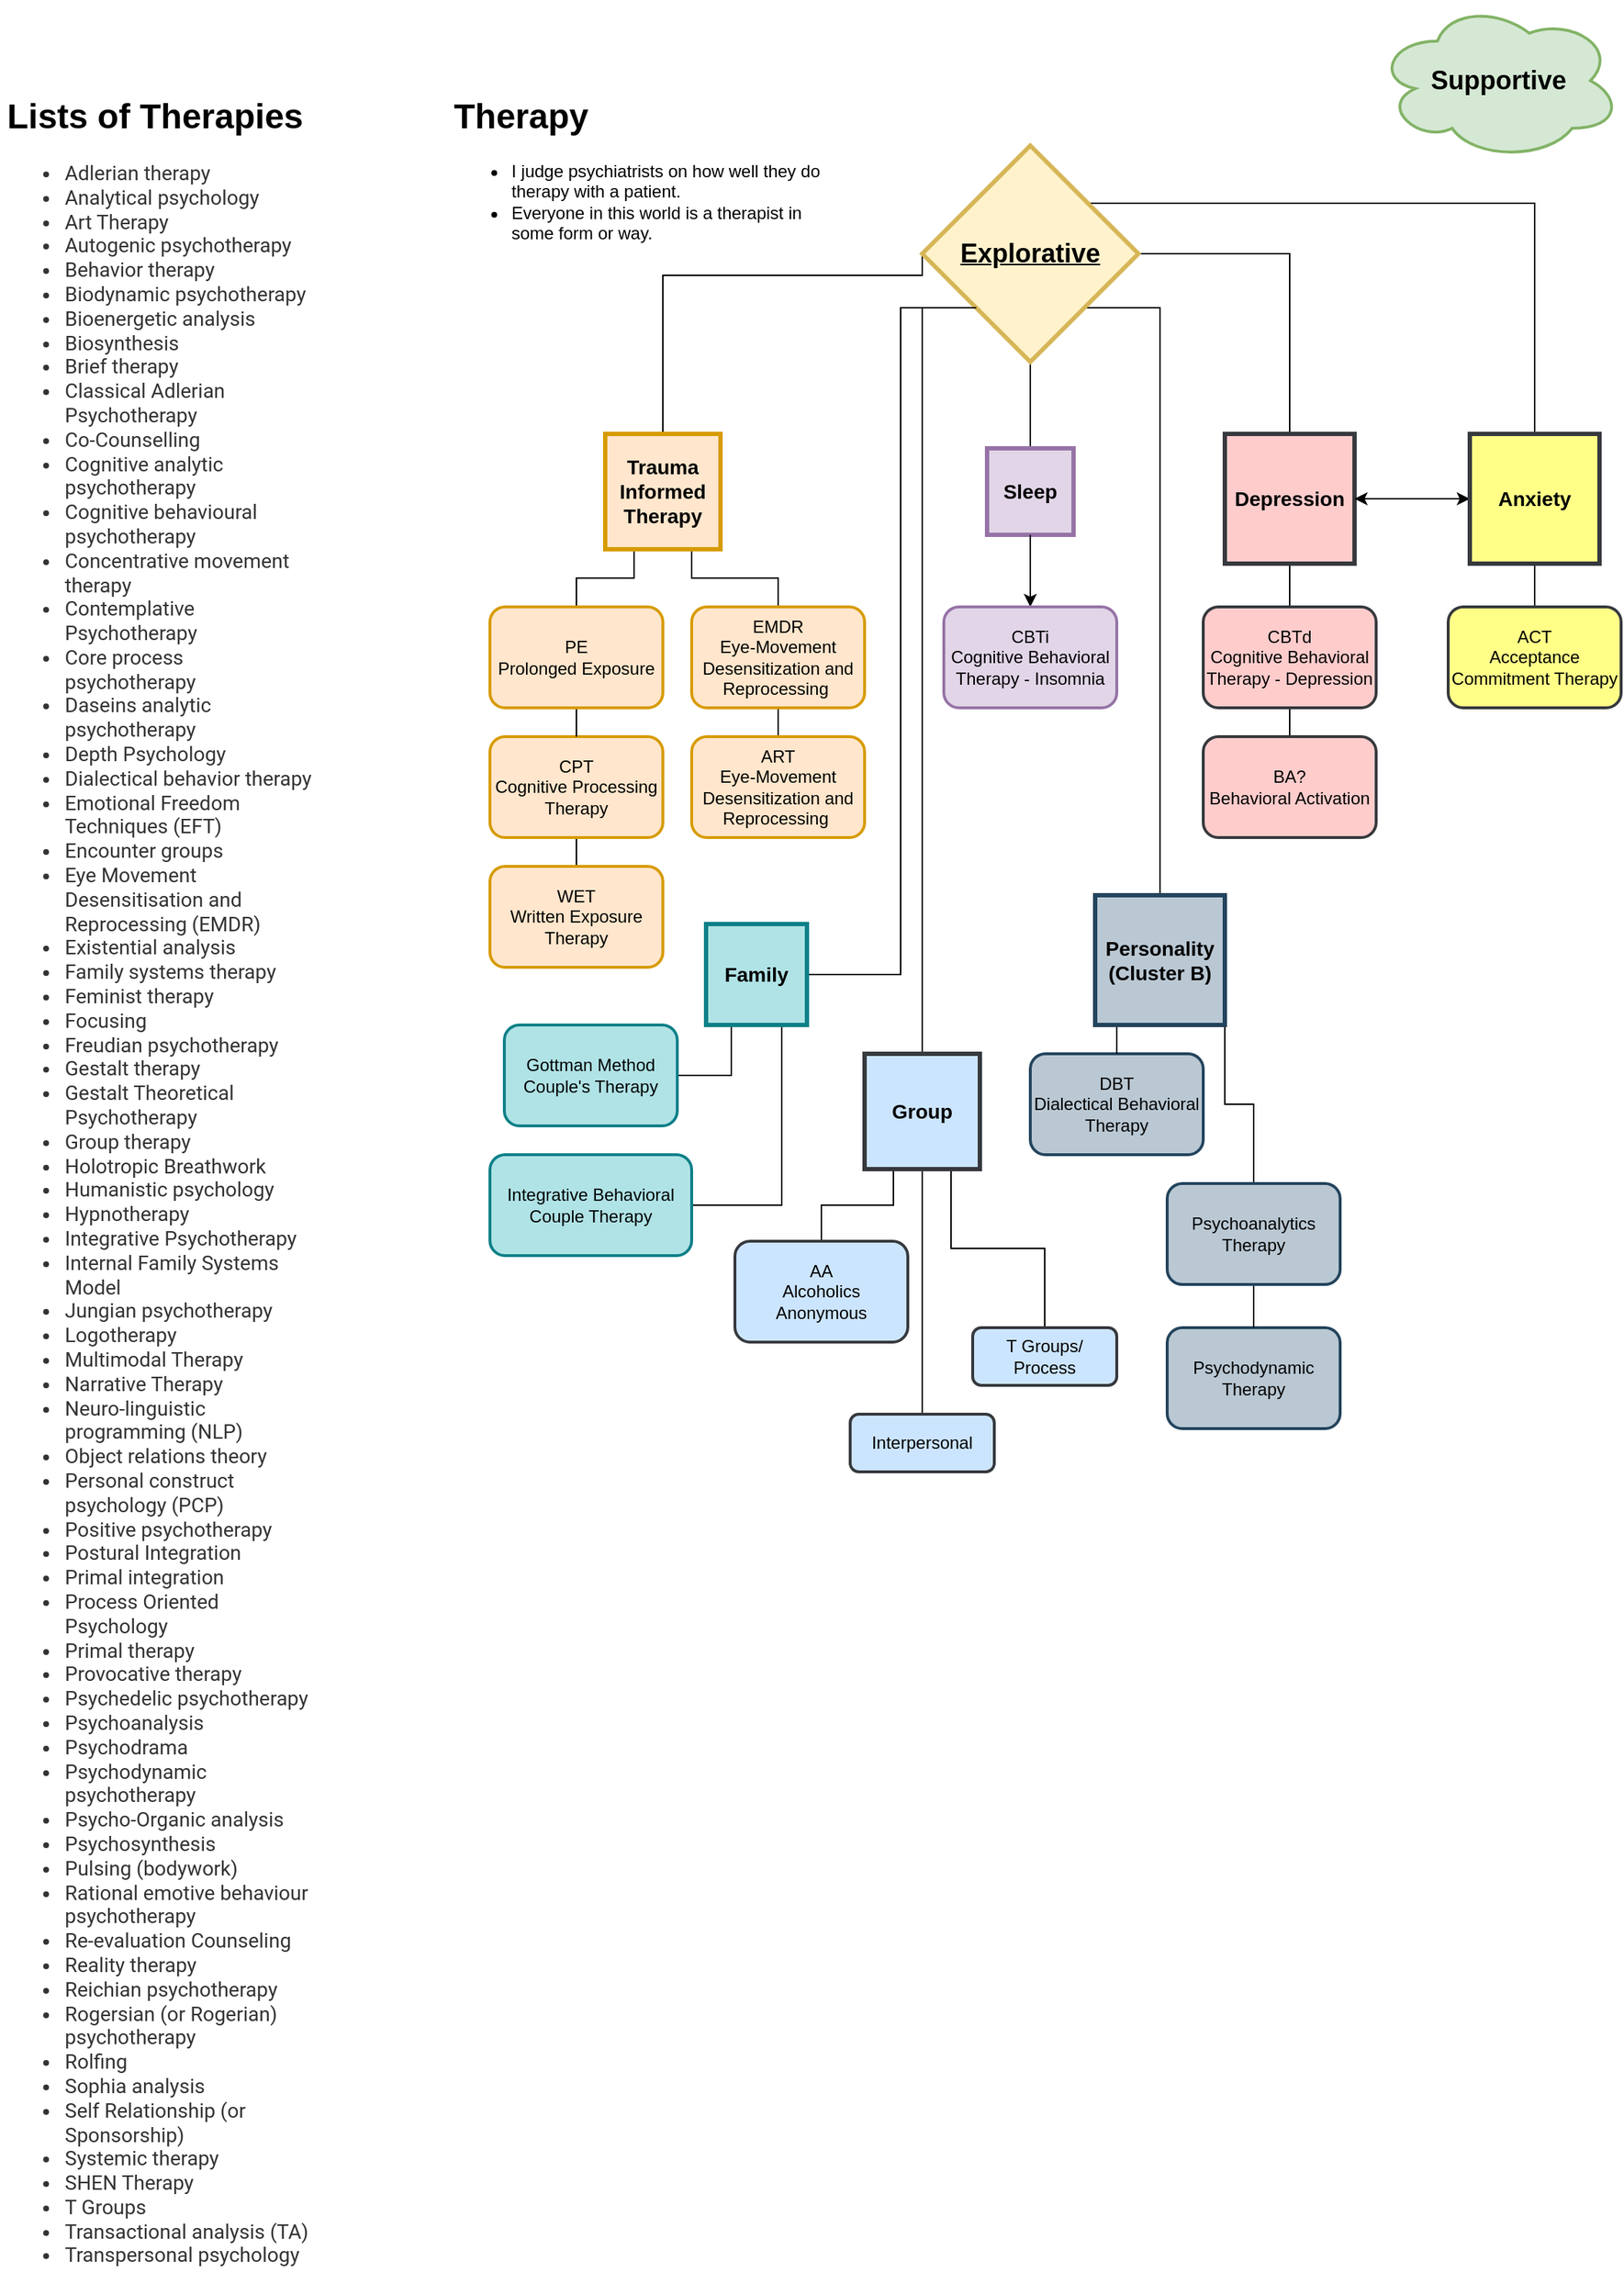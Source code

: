 <mxfile version="16.5.6" type="github">
  <diagram id="gY-3Wkkz0-fv9Eq6Wcdv" name="Page-1">
    <mxGraphModel dx="1945" dy="1714" grid="1" gridSize="10" guides="1" tooltips="1" connect="1" arrows="1" fold="1" page="1" pageScale="1" pageWidth="850" pageHeight="1100" math="0" shadow="0">
      <root>
        <mxCell id="0" />
        <mxCell id="1" parent="0" />
        <mxCell id="maHm7uyf_X9rZUe_-h6N-1" value="&lt;h1&gt;Therapy&lt;/h1&gt;&lt;div&gt;&lt;ul&gt;&lt;li&gt;I judge psychiatrists on how well they do therapy with a patient.&lt;/li&gt;&lt;li&gt;Everyone in this world is a therapist in some form or way.&lt;/li&gt;&lt;/ul&gt;&lt;/div&gt;" style="text;html=1;strokeColor=none;fillColor=none;spacing=5;spacingTop=-20;whiteSpace=wrap;overflow=hidden;rounded=0;" parent="1" vertex="1">
          <mxGeometry width="270" height="120" as="geometry" />
        </mxCell>
        <mxCell id="maHm7uyf_X9rZUe_-h6N-19" style="edgeStyle=orthogonalEdgeStyle;rounded=0;orthogonalLoop=1;jettySize=auto;html=1;exitX=0;exitY=0.5;exitDx=0;exitDy=0;entryX=0.5;entryY=0;entryDx=0;entryDy=0;fontSize=12;endArrow=none;endFill=0;" parent="1" source="maHm7uyf_X9rZUe_-h6N-3" target="maHm7uyf_X9rZUe_-h6N-4" edge="1">
          <mxGeometry relative="1" as="geometry">
            <Array as="points">
              <mxPoint x="330" y="130" />
              <mxPoint x="150" y="130" />
            </Array>
          </mxGeometry>
        </mxCell>
        <mxCell id="maHm7uyf_X9rZUe_-h6N-20" style="edgeStyle=orthogonalEdgeStyle;rounded=0;orthogonalLoop=1;jettySize=auto;html=1;exitX=0.5;exitY=1;exitDx=0;exitDy=0;fontSize=12;endArrow=none;endFill=0;" parent="1" source="maHm7uyf_X9rZUe_-h6N-3" target="maHm7uyf_X9rZUe_-h6N-13" edge="1">
          <mxGeometry relative="1" as="geometry" />
        </mxCell>
        <mxCell id="maHm7uyf_X9rZUe_-h6N-21" style="edgeStyle=orthogonalEdgeStyle;rounded=0;orthogonalLoop=1;jettySize=auto;html=1;exitX=1;exitY=0.5;exitDx=0;exitDy=0;entryX=0.5;entryY=0;entryDx=0;entryDy=0;fontSize=12;endArrow=none;endFill=0;" parent="1" source="maHm7uyf_X9rZUe_-h6N-3" target="maHm7uyf_X9rZUe_-h6N-15" edge="1">
          <mxGeometry relative="1" as="geometry" />
        </mxCell>
        <mxCell id="maHm7uyf_X9rZUe_-h6N-22" style="edgeStyle=orthogonalEdgeStyle;rounded=0;orthogonalLoop=1;jettySize=auto;html=1;exitX=1;exitY=0;exitDx=0;exitDy=0;fontSize=12;endArrow=none;endFill=0;" parent="1" source="maHm7uyf_X9rZUe_-h6N-3" target="maHm7uyf_X9rZUe_-h6N-16" edge="1">
          <mxGeometry relative="1" as="geometry">
            <Array as="points">
              <mxPoint x="443" y="80" />
              <mxPoint x="755" y="80" />
            </Array>
          </mxGeometry>
        </mxCell>
        <mxCell id="maHm7uyf_X9rZUe_-h6N-46" style="edgeStyle=orthogonalEdgeStyle;rounded=0;orthogonalLoop=1;jettySize=auto;html=1;exitX=0;exitY=1;exitDx=0;exitDy=0;entryX=1;entryY=0.5;entryDx=0;entryDy=0;fontSize=12;endArrow=none;endFill=0;" parent="1" source="maHm7uyf_X9rZUe_-h6N-3" target="maHm7uyf_X9rZUe_-h6N-42" edge="1">
          <mxGeometry relative="1" as="geometry">
            <Array as="points">
              <mxPoint x="315" y="153" />
              <mxPoint x="315" y="615" />
            </Array>
          </mxGeometry>
        </mxCell>
        <mxCell id="maHm7uyf_X9rZUe_-h6N-47" style="edgeStyle=orthogonalEdgeStyle;rounded=0;orthogonalLoop=1;jettySize=auto;html=1;exitX=1;exitY=1;exitDx=0;exitDy=0;entryX=0.5;entryY=0;entryDx=0;entryDy=0;fontSize=12;endArrow=none;endFill=0;" parent="1" source="maHm7uyf_X9rZUe_-h6N-3" target="maHm7uyf_X9rZUe_-h6N-45" edge="1">
          <mxGeometry relative="1" as="geometry">
            <Array as="points">
              <mxPoint x="495" y="153" />
            </Array>
          </mxGeometry>
        </mxCell>
        <mxCell id="maHm7uyf_X9rZUe_-h6N-3" value="Explorative" style="rhombus;whiteSpace=wrap;html=1;fillColor=#fff2cc;strokeColor=#d6b656;strokeWidth=3;fontSize=18;fontStyle=5" parent="1" vertex="1">
          <mxGeometry x="330" y="40" width="150" height="150" as="geometry" />
        </mxCell>
        <mxCell id="maHm7uyf_X9rZUe_-h6N-30" style="edgeStyle=orthogonalEdgeStyle;rounded=0;orthogonalLoop=1;jettySize=auto;html=1;exitX=0.25;exitY=1;exitDx=0;exitDy=0;entryX=0.5;entryY=0;entryDx=0;entryDy=0;fontSize=12;endArrow=none;endFill=0;" parent="1" source="maHm7uyf_X9rZUe_-h6N-4" target="maHm7uyf_X9rZUe_-h6N-9" edge="1">
          <mxGeometry relative="1" as="geometry" />
        </mxCell>
        <mxCell id="maHm7uyf_X9rZUe_-h6N-33" style="edgeStyle=orthogonalEdgeStyle;rounded=0;orthogonalLoop=1;jettySize=auto;html=1;exitX=0.75;exitY=1;exitDx=0;exitDy=0;entryX=0.5;entryY=0;entryDx=0;entryDy=0;fontSize=12;endArrow=none;endFill=0;" parent="1" source="maHm7uyf_X9rZUe_-h6N-4" target="maHm7uyf_X9rZUe_-h6N-10" edge="1">
          <mxGeometry relative="1" as="geometry" />
        </mxCell>
        <mxCell id="maHm7uyf_X9rZUe_-h6N-4" value="Trauma Informed Therapy" style="whiteSpace=wrap;html=1;aspect=fixed;rounded=0;fontSize=14;strokeWidth=3;fontStyle=1;fillColor=#ffe6cc;strokeColor=#d79b00;" parent="1" vertex="1">
          <mxGeometry x="110" y="240" width="80" height="80" as="geometry" />
        </mxCell>
        <mxCell id="maHm7uyf_X9rZUe_-h6N-32" style="edgeStyle=orthogonalEdgeStyle;rounded=0;orthogonalLoop=1;jettySize=auto;html=1;exitX=0.5;exitY=1;exitDx=0;exitDy=0;entryX=0.5;entryY=0;entryDx=0;entryDy=0;fontSize=12;endArrow=none;endFill=0;" parent="1" source="maHm7uyf_X9rZUe_-h6N-8" target="maHm7uyf_X9rZUe_-h6N-12" edge="1">
          <mxGeometry relative="1" as="geometry" />
        </mxCell>
        <mxCell id="maHm7uyf_X9rZUe_-h6N-8" value="CPT&lt;br&gt;Cognitive Processing Therapy" style="rounded=1;whiteSpace=wrap;html=1;fontSize=12;strokeWidth=2;fillColor=#ffe6cc;strokeColor=#d79b00;" parent="1" vertex="1">
          <mxGeometry x="30" y="450" width="120" height="70" as="geometry" />
        </mxCell>
        <mxCell id="maHm7uyf_X9rZUe_-h6N-31" style="edgeStyle=orthogonalEdgeStyle;rounded=0;orthogonalLoop=1;jettySize=auto;html=1;exitX=0.5;exitY=1;exitDx=0;exitDy=0;entryX=0.5;entryY=0;entryDx=0;entryDy=0;fontSize=12;endArrow=none;endFill=0;" parent="1" source="maHm7uyf_X9rZUe_-h6N-9" target="maHm7uyf_X9rZUe_-h6N-8" edge="1">
          <mxGeometry relative="1" as="geometry" />
        </mxCell>
        <mxCell id="maHm7uyf_X9rZUe_-h6N-9" value="PE&lt;br&gt;Prolonged Exposure" style="rounded=1;whiteSpace=wrap;html=1;fontSize=12;strokeWidth=2;fillColor=#ffe6cc;strokeColor=#d79b00;" parent="1" vertex="1">
          <mxGeometry x="30" y="360" width="120" height="70" as="geometry" />
        </mxCell>
        <mxCell id="maHm7uyf_X9rZUe_-h6N-34" style="edgeStyle=orthogonalEdgeStyle;rounded=0;orthogonalLoop=1;jettySize=auto;html=1;exitX=0.5;exitY=1;exitDx=0;exitDy=0;entryX=0.5;entryY=0;entryDx=0;entryDy=0;fontSize=12;endArrow=none;endFill=0;" parent="1" source="maHm7uyf_X9rZUe_-h6N-10" target="maHm7uyf_X9rZUe_-h6N-11" edge="1">
          <mxGeometry relative="1" as="geometry" />
        </mxCell>
        <mxCell id="maHm7uyf_X9rZUe_-h6N-10" value="EMDR&lt;br&gt;Eye-Movement Desensitization and Reprocessing&amp;nbsp;" style="rounded=1;whiteSpace=wrap;html=1;fontSize=12;strokeWidth=2;fillColor=#ffe6cc;strokeColor=#d79b00;" parent="1" vertex="1">
          <mxGeometry x="170" y="360" width="120" height="70" as="geometry" />
        </mxCell>
        <mxCell id="maHm7uyf_X9rZUe_-h6N-11" value="ART&lt;br&gt;Eye-Movement Desensitization and Reprocessing&amp;nbsp;" style="rounded=1;whiteSpace=wrap;html=1;fontSize=12;strokeWidth=2;fillColor=#ffe6cc;strokeColor=#d79b00;" parent="1" vertex="1">
          <mxGeometry x="170" y="450" width="120" height="70" as="geometry" />
        </mxCell>
        <mxCell id="maHm7uyf_X9rZUe_-h6N-12" value="WET&lt;br&gt;Written Exposure Therapy" style="rounded=1;whiteSpace=wrap;html=1;fontSize=12;strokeWidth=2;fillColor=#ffe6cc;strokeColor=#d79b00;" parent="1" vertex="1">
          <mxGeometry x="30" y="540" width="120" height="70" as="geometry" />
        </mxCell>
        <mxCell id="maHm7uyf_X9rZUe_-h6N-28" style="edgeStyle=orthogonalEdgeStyle;rounded=0;orthogonalLoop=1;jettySize=auto;html=1;fontSize=12;" parent="1" source="maHm7uyf_X9rZUe_-h6N-13" target="maHm7uyf_X9rZUe_-h6N-14" edge="1">
          <mxGeometry relative="1" as="geometry" />
        </mxCell>
        <mxCell id="maHm7uyf_X9rZUe_-h6N-13" value="Sleep" style="whiteSpace=wrap;html=1;aspect=fixed;rounded=0;fontSize=14;strokeWidth=3;fontStyle=1;fillColor=#e1d5e7;strokeColor=#9673a6;" parent="1" vertex="1">
          <mxGeometry x="375" y="250" width="60" height="60" as="geometry" />
        </mxCell>
        <mxCell id="maHm7uyf_X9rZUe_-h6N-53" value="" style="edgeStyle=orthogonalEdgeStyle;rounded=0;orthogonalLoop=1;jettySize=auto;html=1;fontSize=12;endArrow=none;endFill=0;" parent="1" source="maHm7uyf_X9rZUe_-h6N-14" target="maHm7uyf_X9rZUe_-h6N-13" edge="1">
          <mxGeometry relative="1" as="geometry" />
        </mxCell>
        <mxCell id="maHm7uyf_X9rZUe_-h6N-14" value="CBTi&lt;br&gt;Cognitive Behavioral Therapy - Insomnia" style="rounded=1;whiteSpace=wrap;html=1;fontSize=12;strokeWidth=2;fillColor=#e1d5e7;strokeColor=#9673a6;" parent="1" vertex="1">
          <mxGeometry x="345" y="360" width="120" height="70" as="geometry" />
        </mxCell>
        <mxCell id="maHm7uyf_X9rZUe_-h6N-24" style="edgeStyle=orthogonalEdgeStyle;rounded=0;orthogonalLoop=1;jettySize=auto;html=1;entryX=0;entryY=0.5;entryDx=0;entryDy=0;fontSize=12;" parent="1" source="maHm7uyf_X9rZUe_-h6N-15" target="maHm7uyf_X9rZUe_-h6N-16" edge="1">
          <mxGeometry relative="1" as="geometry">
            <Array as="points">
              <mxPoint x="680" y="285" />
              <mxPoint x="680" y="285" />
            </Array>
          </mxGeometry>
        </mxCell>
        <mxCell id="maHm7uyf_X9rZUe_-h6N-39" style="edgeStyle=orthogonalEdgeStyle;rounded=0;orthogonalLoop=1;jettySize=auto;html=1;exitX=0.5;exitY=1;exitDx=0;exitDy=0;entryX=0.5;entryY=0;entryDx=0;entryDy=0;fontSize=12;endArrow=none;endFill=0;" parent="1" source="maHm7uyf_X9rZUe_-h6N-15" target="maHm7uyf_X9rZUe_-h6N-17" edge="1">
          <mxGeometry relative="1" as="geometry" />
        </mxCell>
        <mxCell id="maHm7uyf_X9rZUe_-h6N-15" value="Depression" style="whiteSpace=wrap;html=1;aspect=fixed;rounded=0;fontSize=14;strokeWidth=3;fontStyle=1;fillColor=#ffcccc;strokeColor=#36393d;" parent="1" vertex="1">
          <mxGeometry x="540" y="240" width="90" height="90" as="geometry" />
        </mxCell>
        <mxCell id="maHm7uyf_X9rZUe_-h6N-26" style="edgeStyle=orthogonalEdgeStyle;rounded=0;orthogonalLoop=1;jettySize=auto;html=1;fontSize=12;" parent="1" source="maHm7uyf_X9rZUe_-h6N-16" target="maHm7uyf_X9rZUe_-h6N-15" edge="1">
          <mxGeometry relative="1" as="geometry" />
        </mxCell>
        <mxCell id="maHm7uyf_X9rZUe_-h6N-38" style="edgeStyle=orthogonalEdgeStyle;rounded=0;orthogonalLoop=1;jettySize=auto;html=1;exitX=0.5;exitY=1;exitDx=0;exitDy=0;entryX=0.5;entryY=0;entryDx=0;entryDy=0;fontSize=12;endArrow=none;endFill=0;" parent="1" source="maHm7uyf_X9rZUe_-h6N-16" target="maHm7uyf_X9rZUe_-h6N-23" edge="1">
          <mxGeometry relative="1" as="geometry" />
        </mxCell>
        <mxCell id="maHm7uyf_X9rZUe_-h6N-16" value="Anxiety" style="whiteSpace=wrap;html=1;aspect=fixed;rounded=0;fontSize=14;strokeWidth=3;fontStyle=1;fillColor=#ffff88;strokeColor=#36393d;" parent="1" vertex="1">
          <mxGeometry x="710" y="240" width="90" height="90" as="geometry" />
        </mxCell>
        <mxCell id="maHm7uyf_X9rZUe_-h6N-40" style="edgeStyle=orthogonalEdgeStyle;rounded=0;orthogonalLoop=1;jettySize=auto;html=1;exitX=0.5;exitY=1;exitDx=0;exitDy=0;fontSize=12;endArrow=none;endFill=0;" parent="1" source="maHm7uyf_X9rZUe_-h6N-17" target="maHm7uyf_X9rZUe_-h6N-36" edge="1">
          <mxGeometry relative="1" as="geometry" />
        </mxCell>
        <mxCell id="maHm7uyf_X9rZUe_-h6N-17" value="CBTd&lt;br&gt;Cognitive Behavioral Therapy - Depression" style="rounded=1;whiteSpace=wrap;html=1;fontSize=12;strokeWidth=2;fillColor=#ffcccc;strokeColor=#36393d;" parent="1" vertex="1">
          <mxGeometry x="525" y="360" width="120" height="70" as="geometry" />
        </mxCell>
        <mxCell id="maHm7uyf_X9rZUe_-h6N-18" value="&lt;span style=&quot;font-size: 18px ; font-weight: 700&quot;&gt;Supportive&lt;/span&gt;" style="ellipse;shape=cloud;whiteSpace=wrap;html=1;rounded=0;fontSize=12;strokeWidth=2;fillColor=#d5e8d4;strokeColor=#82b366;" parent="1" vertex="1">
          <mxGeometry x="645" y="-60" width="170" height="110" as="geometry" />
        </mxCell>
        <mxCell id="maHm7uyf_X9rZUe_-h6N-23" value="ACT&lt;br&gt;Acceptance Commitment Therapy" style="rounded=1;whiteSpace=wrap;html=1;fontSize=12;strokeWidth=2;fillColor=#ffff88;strokeColor=#36393d;" parent="1" vertex="1">
          <mxGeometry x="695" y="360" width="120" height="70" as="geometry" />
        </mxCell>
        <mxCell id="maHm7uyf_X9rZUe_-h6N-35" value="DBT&lt;br&gt;Dialectical Behavioral Therapy" style="rounded=1;whiteSpace=wrap;html=1;fontSize=12;strokeWidth=2;fillColor=#bac8d3;strokeColor=#23445d;" parent="1" vertex="1">
          <mxGeometry x="405" y="670" width="120" height="70" as="geometry" />
        </mxCell>
        <mxCell id="maHm7uyf_X9rZUe_-h6N-36" value="BA?&lt;br&gt;Behavioral Activation" style="rounded=1;whiteSpace=wrap;html=1;fontSize=12;strokeWidth=2;fillColor=#ffcccc;strokeColor=#36393d;" parent="1" vertex="1">
          <mxGeometry x="525" y="450" width="120" height="70" as="geometry" />
        </mxCell>
        <mxCell id="maHm7uyf_X9rZUe_-h6N-50" style="edgeStyle=orthogonalEdgeStyle;rounded=0;orthogonalLoop=1;jettySize=auto;html=1;exitX=0.25;exitY=1;exitDx=0;exitDy=0;entryX=1;entryY=0.5;entryDx=0;entryDy=0;fontSize=12;endArrow=none;endFill=0;" parent="1" source="maHm7uyf_X9rZUe_-h6N-42" target="maHm7uyf_X9rZUe_-h6N-43" edge="1">
          <mxGeometry relative="1" as="geometry" />
        </mxCell>
        <mxCell id="maHm7uyf_X9rZUe_-h6N-51" style="edgeStyle=orthogonalEdgeStyle;rounded=0;orthogonalLoop=1;jettySize=auto;html=1;exitX=0.75;exitY=1;exitDx=0;exitDy=0;entryX=1;entryY=0.5;entryDx=0;entryDy=0;fontSize=12;endArrow=none;endFill=0;" parent="1" source="maHm7uyf_X9rZUe_-h6N-42" target="maHm7uyf_X9rZUe_-h6N-49" edge="1">
          <mxGeometry relative="1" as="geometry" />
        </mxCell>
        <mxCell id="maHm7uyf_X9rZUe_-h6N-42" value="Family" style="whiteSpace=wrap;html=1;aspect=fixed;rounded=0;fontSize=14;strokeWidth=3;fontStyle=1;fillColor=#b0e3e6;strokeColor=#0e8088;" parent="1" vertex="1">
          <mxGeometry x="180" y="580" width="70" height="70" as="geometry" />
        </mxCell>
        <mxCell id="maHm7uyf_X9rZUe_-h6N-43" value="Gottman Method Couple&#39;s Therapy" style="rounded=1;whiteSpace=wrap;html=1;fontSize=12;strokeWidth=2;fillColor=#b0e3e6;strokeColor=#0e8088;" parent="1" vertex="1">
          <mxGeometry x="40" y="650" width="120" height="70" as="geometry" />
        </mxCell>
        <mxCell id="maHm7uyf_X9rZUe_-h6N-52" style="edgeStyle=orthogonalEdgeStyle;rounded=0;orthogonalLoop=1;jettySize=auto;html=1;entryX=0;entryY=1;entryDx=0;entryDy=0;fontSize=12;endArrow=none;endFill=0;" parent="1" source="maHm7uyf_X9rZUe_-h6N-44" target="maHm7uyf_X9rZUe_-h6N-3" edge="1">
          <mxGeometry relative="1" as="geometry">
            <Array as="points">
              <mxPoint x="330" y="153" />
            </Array>
          </mxGeometry>
        </mxCell>
        <mxCell id="maHm7uyf_X9rZUe_-h6N-58" style="edgeStyle=orthogonalEdgeStyle;rounded=0;orthogonalLoop=1;jettySize=auto;html=1;exitX=0.25;exitY=1;exitDx=0;exitDy=0;entryX=0.5;entryY=0;entryDx=0;entryDy=0;fontSize=12;endArrow=none;endFill=0;" parent="1" source="maHm7uyf_X9rZUe_-h6N-44" target="maHm7uyf_X9rZUe_-h6N-56" edge="1">
          <mxGeometry relative="1" as="geometry" />
        </mxCell>
        <mxCell id="maHm7uyf_X9rZUe_-h6N-59" style="edgeStyle=orthogonalEdgeStyle;rounded=0;orthogonalLoop=1;jettySize=auto;html=1;entryX=0.5;entryY=0;entryDx=0;entryDy=0;fontSize=12;endArrow=none;endFill=0;" parent="1" source="maHm7uyf_X9rZUe_-h6N-44" target="maHm7uyf_X9rZUe_-h6N-57" edge="1">
          <mxGeometry relative="1" as="geometry" />
        </mxCell>
        <mxCell id="maHm7uyf_X9rZUe_-h6N-61" style="edgeStyle=orthogonalEdgeStyle;rounded=0;orthogonalLoop=1;jettySize=auto;html=1;exitX=0.75;exitY=1;exitDx=0;exitDy=0;entryX=0.5;entryY=0;entryDx=0;entryDy=0;fontSize=12;endArrow=none;endFill=0;" parent="1" source="maHm7uyf_X9rZUe_-h6N-44" target="maHm7uyf_X9rZUe_-h6N-60" edge="1">
          <mxGeometry relative="1" as="geometry" />
        </mxCell>
        <mxCell id="maHm7uyf_X9rZUe_-h6N-44" value="Group" style="whiteSpace=wrap;html=1;aspect=fixed;rounded=0;fontSize=14;strokeWidth=3;fontStyle=1;fillColor=#cce5ff;strokeColor=#36393d;" parent="1" vertex="1">
          <mxGeometry x="290" y="670" width="80" height="80" as="geometry" />
        </mxCell>
        <mxCell id="maHm7uyf_X9rZUe_-h6N-48" style="edgeStyle=orthogonalEdgeStyle;rounded=0;orthogonalLoop=1;jettySize=auto;html=1;exitX=0.5;exitY=1;exitDx=0;exitDy=0;entryX=0.5;entryY=0;entryDx=0;entryDy=0;fontSize=12;endArrow=none;endFill=0;" parent="1" source="maHm7uyf_X9rZUe_-h6N-45" target="maHm7uyf_X9rZUe_-h6N-35" edge="1">
          <mxGeometry relative="1" as="geometry" />
        </mxCell>
        <mxCell id="YQf44TG6ToDNwpZIM07w-4" style="edgeStyle=orthogonalEdgeStyle;rounded=0;orthogonalLoop=1;jettySize=auto;html=1;exitX=1;exitY=1;exitDx=0;exitDy=0;entryX=0.5;entryY=0;entryDx=0;entryDy=0;fontSize=12;endArrow=none;endFill=0;" edge="1" parent="1" source="maHm7uyf_X9rZUe_-h6N-45" target="YQf44TG6ToDNwpZIM07w-3">
          <mxGeometry relative="1" as="geometry" />
        </mxCell>
        <mxCell id="maHm7uyf_X9rZUe_-h6N-45" value="Personality (Cluster B)" style="whiteSpace=wrap;html=1;aspect=fixed;rounded=0;fontSize=14;strokeWidth=3;fontStyle=1;fillColor=#bac8d3;strokeColor=#23445d;" parent="1" vertex="1">
          <mxGeometry x="450" y="560" width="90" height="90" as="geometry" />
        </mxCell>
        <mxCell id="maHm7uyf_X9rZUe_-h6N-49" value="Integrative Behavioral Couple Therapy" style="rounded=1;whiteSpace=wrap;html=1;fontSize=12;strokeWidth=2;fillColor=#b0e3e6;strokeColor=#0e8088;" parent="1" vertex="1">
          <mxGeometry x="30" y="740" width="140" height="70" as="geometry" />
        </mxCell>
        <mxCell id="maHm7uyf_X9rZUe_-h6N-56" value="AA&lt;br&gt;Alcoholics Anonymous" style="rounded=1;whiteSpace=wrap;html=1;fontSize=12;strokeWidth=2;fillColor=#cce5ff;strokeColor=#36393d;" parent="1" vertex="1">
          <mxGeometry x="200" y="800" width="120" height="70" as="geometry" />
        </mxCell>
        <mxCell id="maHm7uyf_X9rZUe_-h6N-57" value="Interpersonal" style="rounded=1;whiteSpace=wrap;html=1;fontSize=12;strokeWidth=2;fillColor=#cce5ff;strokeColor=#36393d;" parent="1" vertex="1">
          <mxGeometry x="280" y="920" width="100" height="40" as="geometry" />
        </mxCell>
        <mxCell id="maHm7uyf_X9rZUe_-h6N-60" value="T Groups/&lt;br&gt;Process" style="rounded=1;whiteSpace=wrap;html=1;fontSize=12;strokeWidth=2;fillColor=#cce5ff;strokeColor=#36393d;" parent="1" vertex="1">
          <mxGeometry x="365" y="860" width="100" height="40" as="geometry" />
        </mxCell>
        <mxCell id="YQf44TG6ToDNwpZIM07w-1" value="Psychodynamic Therapy" style="rounded=1;whiteSpace=wrap;html=1;fontSize=12;strokeWidth=2;fillColor=#bac8d3;strokeColor=#23445d;" vertex="1" parent="1">
          <mxGeometry x="500" y="860" width="120" height="70" as="geometry" />
        </mxCell>
        <mxCell id="YQf44TG6ToDNwpZIM07w-6" style="edgeStyle=orthogonalEdgeStyle;rounded=0;orthogonalLoop=1;jettySize=auto;html=1;exitX=0.5;exitY=1;exitDx=0;exitDy=0;entryX=0.5;entryY=0;entryDx=0;entryDy=0;fontSize=12;endArrow=none;endFill=0;" edge="1" parent="1" source="YQf44TG6ToDNwpZIM07w-3" target="YQf44TG6ToDNwpZIM07w-1">
          <mxGeometry relative="1" as="geometry" />
        </mxCell>
        <mxCell id="YQf44TG6ToDNwpZIM07w-3" value="Psychoanalytics Therapy" style="rounded=1;whiteSpace=wrap;html=1;fontSize=12;strokeWidth=2;fillColor=#bac8d3;strokeColor=#23445d;" vertex="1" parent="1">
          <mxGeometry x="500" y="760" width="120" height="70" as="geometry" />
        </mxCell>
        <mxCell id="YQf44TG6ToDNwpZIM07w-9" value="&lt;h1&gt;Lists of Therapies&lt;/h1&gt;&lt;p&gt;&lt;/p&gt;&lt;ul class=&quot;doc&quot; style=&quot;box-sizing: border-box ; margin: 0px 0px 20px ; color: rgb(51 , 51 , 51) ; font-family: &amp;#34;roboto&amp;#34; , sans-serif ; font-size: 14px ; font-style: normal ; font-weight: 400 ; letter-spacing: normal ; text-indent: 0px ; text-transform: none ; word-spacing: 0px ; background-color: rgb(255 , 255 , 255)&quot;&gt;&lt;li class=&quot;doc&quot; style=&quot;box-sizing: border-box ; margin: 0px&quot;&gt;Adlerian therapy&lt;/li&gt;&lt;li class=&quot;doc&quot; style=&quot;box-sizing: border-box ; margin: 0px&quot;&gt;Analytical psychology&lt;/li&gt;&lt;li class=&quot;doc&quot; style=&quot;box-sizing: border-box ; margin: 0px&quot;&gt;Art Therapy&lt;/li&gt;&lt;li class=&quot;doc&quot; style=&quot;box-sizing: border-box ; margin: 0px&quot;&gt;Autogenic psychotherapy&lt;/li&gt;&lt;li class=&quot;doc&quot; style=&quot;box-sizing: border-box ; margin: 0px&quot;&gt;Behavior therapy&lt;/li&gt;&lt;li class=&quot;doc&quot; style=&quot;box-sizing: border-box ; margin: 0px&quot;&gt;Biodynamic psychotherapy&lt;/li&gt;&lt;li class=&quot;doc&quot; style=&quot;box-sizing: border-box ; margin: 0px&quot;&gt;Bioenergetic analysis&lt;/li&gt;&lt;li class=&quot;doc&quot; style=&quot;box-sizing: border-box ; margin: 0px&quot;&gt;Biosynthesis&lt;/li&gt;&lt;li class=&quot;doc&quot; style=&quot;box-sizing: border-box ; margin: 0px&quot;&gt;Brief therapy&lt;/li&gt;&lt;li class=&quot;doc&quot; style=&quot;box-sizing: border-box ; margin: 0px&quot;&gt;Classical Adlerian Psychotherapy&lt;/li&gt;&lt;li class=&quot;doc&quot; style=&quot;box-sizing: border-box ; margin: 0px&quot;&gt;Co-Counselling&lt;/li&gt;&lt;li class=&quot;doc&quot; style=&quot;box-sizing: border-box ; margin: 0px&quot;&gt;Cognitive analytic psychotherapy&lt;/li&gt;&lt;li class=&quot;doc&quot; style=&quot;box-sizing: border-box ; margin: 0px&quot;&gt;Cognitive behavioural psychotherapy&lt;/li&gt;&lt;li class=&quot;doc&quot; style=&quot;box-sizing: border-box ; margin: 0px&quot;&gt;Concentrative movement therapy&lt;/li&gt;&lt;li class=&quot;doc&quot; style=&quot;box-sizing: border-box ; margin: 0px&quot;&gt;Contemplative Psychotherapy&lt;/li&gt;&lt;li class=&quot;doc&quot; style=&quot;box-sizing: border-box ; margin: 0px&quot;&gt;Core process psychotherapy&lt;/li&gt;&lt;li class=&quot;doc&quot; style=&quot;box-sizing: border-box ; margin: 0px&quot;&gt;Daseins analytic psychotherapy&lt;/li&gt;&lt;li class=&quot;doc&quot; style=&quot;box-sizing: border-box ; margin: 0px&quot;&gt;Depth Psychology&lt;/li&gt;&lt;li class=&quot;doc&quot; style=&quot;box-sizing: border-box ; margin: 0px&quot;&gt;Dialectical behavior therapy&lt;/li&gt;&lt;li class=&quot;doc&quot; style=&quot;box-sizing: border-box ; margin: 0px&quot;&gt;Emotional Freedom Techniques (EFT)&lt;/li&gt;&lt;li class=&quot;doc&quot; style=&quot;box-sizing: border-box ; margin: 0px&quot;&gt;Encounter groups&lt;/li&gt;&lt;li class=&quot;doc&quot; style=&quot;box-sizing: border-box ; margin: 0px&quot;&gt;Eye Movement Desensitisation and Reprocessing (EMDR)&lt;/li&gt;&lt;li class=&quot;doc&quot; style=&quot;box-sizing: border-box ; margin: 0px&quot;&gt;Existential analysis&lt;/li&gt;&lt;li class=&quot;doc&quot; style=&quot;box-sizing: border-box ; margin: 0px&quot;&gt;Family systems therapy&lt;/li&gt;&lt;li class=&quot;doc&quot; style=&quot;box-sizing: border-box ; margin: 0px&quot;&gt;Feminist therapy&lt;/li&gt;&lt;li class=&quot;doc&quot; style=&quot;box-sizing: border-box ; margin: 0px&quot;&gt;Focusing&lt;/li&gt;&lt;li class=&quot;doc&quot; style=&quot;box-sizing: border-box ; margin: 0px&quot;&gt;Freudian psychotherapy&lt;/li&gt;&lt;li class=&quot;doc&quot; style=&quot;box-sizing: border-box ; margin: 0px&quot;&gt;Gestalt therapy&lt;/li&gt;&lt;li class=&quot;doc&quot; style=&quot;box-sizing: border-box ; margin: 0px&quot;&gt;Gestalt Theoretical Psychotherapy&lt;/li&gt;&lt;li class=&quot;doc&quot; style=&quot;box-sizing: border-box ; margin: 0px&quot;&gt;Group therapy&lt;/li&gt;&lt;li class=&quot;doc&quot; style=&quot;box-sizing: border-box ; margin: 0px&quot;&gt;Holotropic Breathwork&lt;/li&gt;&lt;li class=&quot;doc&quot; style=&quot;box-sizing: border-box ; margin: 0px&quot;&gt;Humanistic psychology&lt;/li&gt;&lt;li class=&quot;doc&quot; style=&quot;box-sizing: border-box ; margin: 0px&quot;&gt;Hypnotherapy&lt;/li&gt;&lt;li class=&quot;doc&quot; style=&quot;box-sizing: border-box ; margin: 0px&quot;&gt;Integrative Psychotherapy&lt;/li&gt;&lt;li class=&quot;doc&quot; style=&quot;box-sizing: border-box ; margin: 0px&quot;&gt;Internal Family Systems Model&lt;/li&gt;&lt;li class=&quot;doc&quot; style=&quot;box-sizing: border-box ; margin: 0px&quot;&gt;Jungian psychotherapy&lt;/li&gt;&lt;li class=&quot;doc&quot; style=&quot;box-sizing: border-box ; margin: 0px&quot;&gt;Logotherapy&lt;/li&gt;&lt;li class=&quot;doc&quot; style=&quot;box-sizing: border-box ; margin: 0px&quot;&gt;Multimodal Therapy&lt;/li&gt;&lt;li class=&quot;doc&quot; style=&quot;box-sizing: border-box ; margin: 0px&quot;&gt;Narrative Therapy&lt;/li&gt;&lt;li class=&quot;doc&quot; style=&quot;box-sizing: border-box ; margin: 0px&quot;&gt;Neuro-linguistic programming (NLP)&lt;/li&gt;&lt;li class=&quot;doc&quot; style=&quot;box-sizing: border-box ; margin: 0px&quot;&gt;Object relations theory&lt;/li&gt;&lt;li class=&quot;doc&quot; style=&quot;box-sizing: border-box ; margin: 0px&quot;&gt;Personal construct psychology (PCP)&lt;/li&gt;&lt;li class=&quot;doc&quot; style=&quot;box-sizing: border-box ; margin: 0px&quot;&gt;Positive psychotherapy&lt;/li&gt;&lt;li class=&quot;doc&quot; style=&quot;box-sizing: border-box ; margin: 0px&quot;&gt;Postural Integration&lt;/li&gt;&lt;li class=&quot;doc&quot; style=&quot;box-sizing: border-box ; margin: 0px&quot;&gt;Primal integration&lt;/li&gt;&lt;li class=&quot;doc&quot; style=&quot;box-sizing: border-box ; margin: 0px&quot;&gt;Process Oriented Psychology&lt;/li&gt;&lt;li class=&quot;doc&quot; style=&quot;box-sizing: border-box ; margin: 0px&quot;&gt;Primal therapy&lt;/li&gt;&lt;li class=&quot;doc&quot; style=&quot;box-sizing: border-box ; margin: 0px&quot;&gt;Provocative therapy&lt;/li&gt;&lt;li class=&quot;doc&quot; style=&quot;box-sizing: border-box ; margin: 0px&quot;&gt;Psychedelic psychotherapy&lt;/li&gt;&lt;li class=&quot;doc&quot; style=&quot;box-sizing: border-box ; margin: 0px&quot;&gt;Psychoanalysis&lt;/li&gt;&lt;li class=&quot;doc&quot; style=&quot;box-sizing: border-box ; margin: 0px&quot;&gt;Psychodrama&lt;/li&gt;&lt;li class=&quot;doc&quot; style=&quot;box-sizing: border-box ; margin: 0px&quot;&gt;Psychodynamic psychotherapy&lt;/li&gt;&lt;li class=&quot;doc&quot; style=&quot;box-sizing: border-box ; margin: 0px&quot;&gt;Psycho-Organic analysis&lt;/li&gt;&lt;li class=&quot;doc&quot; style=&quot;box-sizing: border-box ; margin: 0px&quot;&gt;Psychosynthesis&lt;/li&gt;&lt;li class=&quot;doc&quot; style=&quot;box-sizing: border-box ; margin: 0px&quot;&gt;Pulsing (bodywork)&lt;/li&gt;&lt;li class=&quot;doc&quot; style=&quot;box-sizing: border-box ; margin: 0px&quot;&gt;Rational emotive behaviour psychotherapy&lt;/li&gt;&lt;li class=&quot;doc&quot; style=&quot;box-sizing: border-box ; margin: 0px&quot;&gt;Re-evaluation Counseling&lt;/li&gt;&lt;li class=&quot;doc&quot; style=&quot;box-sizing: border-box ; margin: 0px&quot;&gt;Reality therapy&lt;/li&gt;&lt;li class=&quot;doc&quot; style=&quot;box-sizing: border-box ; margin: 0px&quot;&gt;Reichian psychotherapy&lt;/li&gt;&lt;li class=&quot;doc&quot; style=&quot;box-sizing: border-box ; margin: 0px&quot;&gt;Rogersian (or Rogerian) psychotherapy&lt;/li&gt;&lt;li class=&quot;doc&quot; style=&quot;box-sizing: border-box ; margin: 0px&quot;&gt;Rolfing&lt;/li&gt;&lt;li class=&quot;doc&quot; style=&quot;box-sizing: border-box ; margin: 0px&quot;&gt;Sophia analysis&lt;/li&gt;&lt;li class=&quot;doc&quot; style=&quot;box-sizing: border-box ; margin: 0px&quot;&gt;Self Relationship (or Sponsorship)&lt;/li&gt;&lt;li class=&quot;doc&quot; style=&quot;box-sizing: border-box ; margin: 0px&quot;&gt;Systemic therapy&lt;/li&gt;&lt;li class=&quot;doc&quot; style=&quot;box-sizing: border-box ; margin: 0px&quot;&gt;SHEN Therapy&lt;/li&gt;&lt;li class=&quot;doc&quot; style=&quot;box-sizing: border-box ; margin: 0px&quot;&gt;T Groups&lt;/li&gt;&lt;li class=&quot;doc&quot; style=&quot;box-sizing: border-box ; margin: 0px&quot;&gt;Transactional analysis (TA)&lt;/li&gt;&lt;li class=&quot;doc&quot; style=&quot;box-sizing: border-box ; margin: 0px&quot;&gt;Transpersonal psychology&lt;/li&gt;&lt;/ul&gt;" style="text;html=1;strokeColor=none;fillColor=none;spacing=5;spacingTop=-20;whiteSpace=wrap;overflow=hidden;rounded=0;fontSize=12;" vertex="1" parent="1">
          <mxGeometry x="-310" width="220" height="1530" as="geometry" />
        </mxCell>
      </root>
    </mxGraphModel>
  </diagram>
</mxfile>
